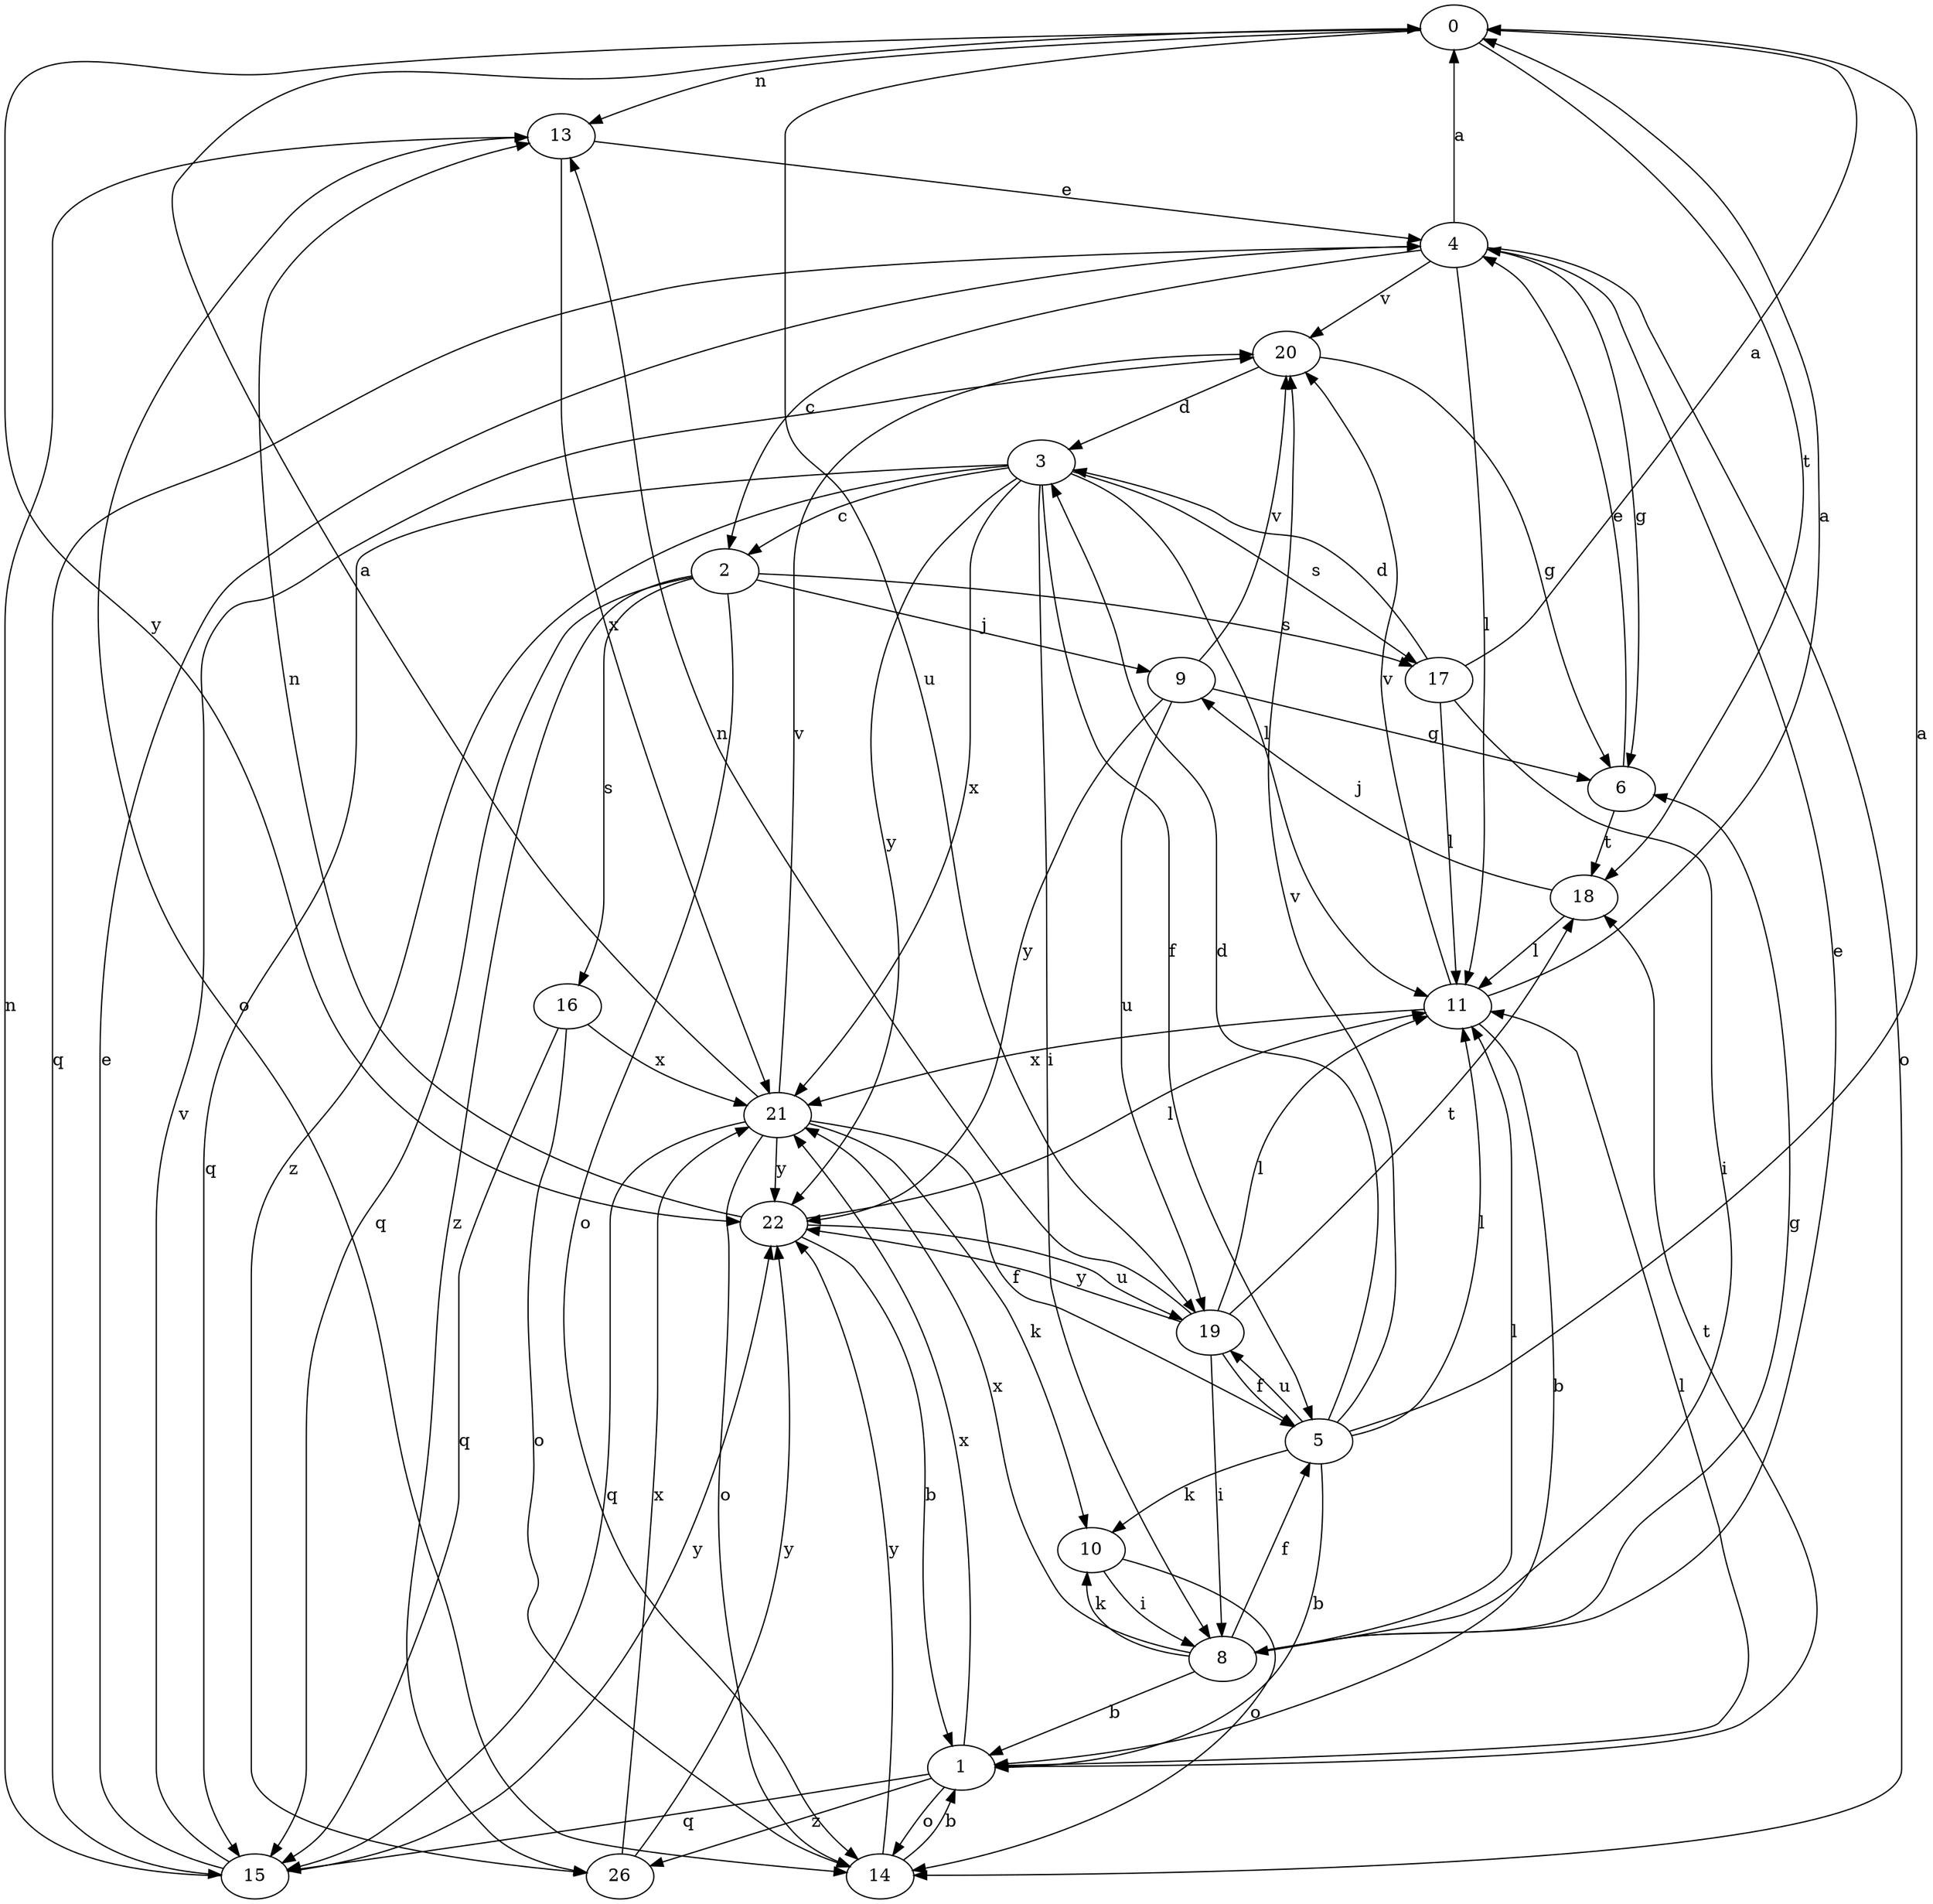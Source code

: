 strict digraph  {
0;
1;
2;
3;
4;
5;
6;
8;
9;
10;
11;
13;
14;
15;
16;
17;
18;
19;
20;
21;
22;
26;
0 -> 13  [label=n];
0 -> 18  [label=t];
0 -> 19  [label=u];
0 -> 22  [label=y];
1 -> 11  [label=l];
1 -> 14  [label=o];
1 -> 15  [label=q];
1 -> 18  [label=t];
1 -> 21  [label=x];
1 -> 26  [label=z];
2 -> 9  [label=j];
2 -> 14  [label=o];
2 -> 15  [label=q];
2 -> 16  [label=s];
2 -> 17  [label=s];
2 -> 26  [label=z];
3 -> 2  [label=c];
3 -> 5  [label=f];
3 -> 8  [label=i];
3 -> 11  [label=l];
3 -> 15  [label=q];
3 -> 17  [label=s];
3 -> 21  [label=x];
3 -> 22  [label=y];
3 -> 26  [label=z];
4 -> 0  [label=a];
4 -> 2  [label=c];
4 -> 6  [label=g];
4 -> 11  [label=l];
4 -> 14  [label=o];
4 -> 15  [label=q];
4 -> 20  [label=v];
5 -> 0  [label=a];
5 -> 1  [label=b];
5 -> 3  [label=d];
5 -> 10  [label=k];
5 -> 11  [label=l];
5 -> 19  [label=u];
5 -> 20  [label=v];
6 -> 4  [label=e];
6 -> 18  [label=t];
8 -> 1  [label=b];
8 -> 4  [label=e];
8 -> 5  [label=f];
8 -> 6  [label=g];
8 -> 10  [label=k];
8 -> 11  [label=l];
8 -> 21  [label=x];
9 -> 6  [label=g];
9 -> 19  [label=u];
9 -> 20  [label=v];
9 -> 22  [label=y];
10 -> 8  [label=i];
10 -> 14  [label=o];
11 -> 0  [label=a];
11 -> 1  [label=b];
11 -> 20  [label=v];
11 -> 21  [label=x];
13 -> 4  [label=e];
13 -> 14  [label=o];
13 -> 21  [label=x];
14 -> 1  [label=b];
14 -> 22  [label=y];
15 -> 4  [label=e];
15 -> 13  [label=n];
15 -> 20  [label=v];
15 -> 22  [label=y];
16 -> 14  [label=o];
16 -> 15  [label=q];
16 -> 21  [label=x];
17 -> 0  [label=a];
17 -> 3  [label=d];
17 -> 8  [label=i];
17 -> 11  [label=l];
18 -> 9  [label=j];
18 -> 11  [label=l];
19 -> 5  [label=f];
19 -> 8  [label=i];
19 -> 11  [label=l];
19 -> 13  [label=n];
19 -> 18  [label=t];
19 -> 22  [label=y];
20 -> 3  [label=d];
20 -> 6  [label=g];
21 -> 0  [label=a];
21 -> 5  [label=f];
21 -> 10  [label=k];
21 -> 14  [label=o];
21 -> 15  [label=q];
21 -> 20  [label=v];
21 -> 22  [label=y];
22 -> 1  [label=b];
22 -> 11  [label=l];
22 -> 13  [label=n];
22 -> 19  [label=u];
26 -> 21  [label=x];
26 -> 22  [label=y];
}

